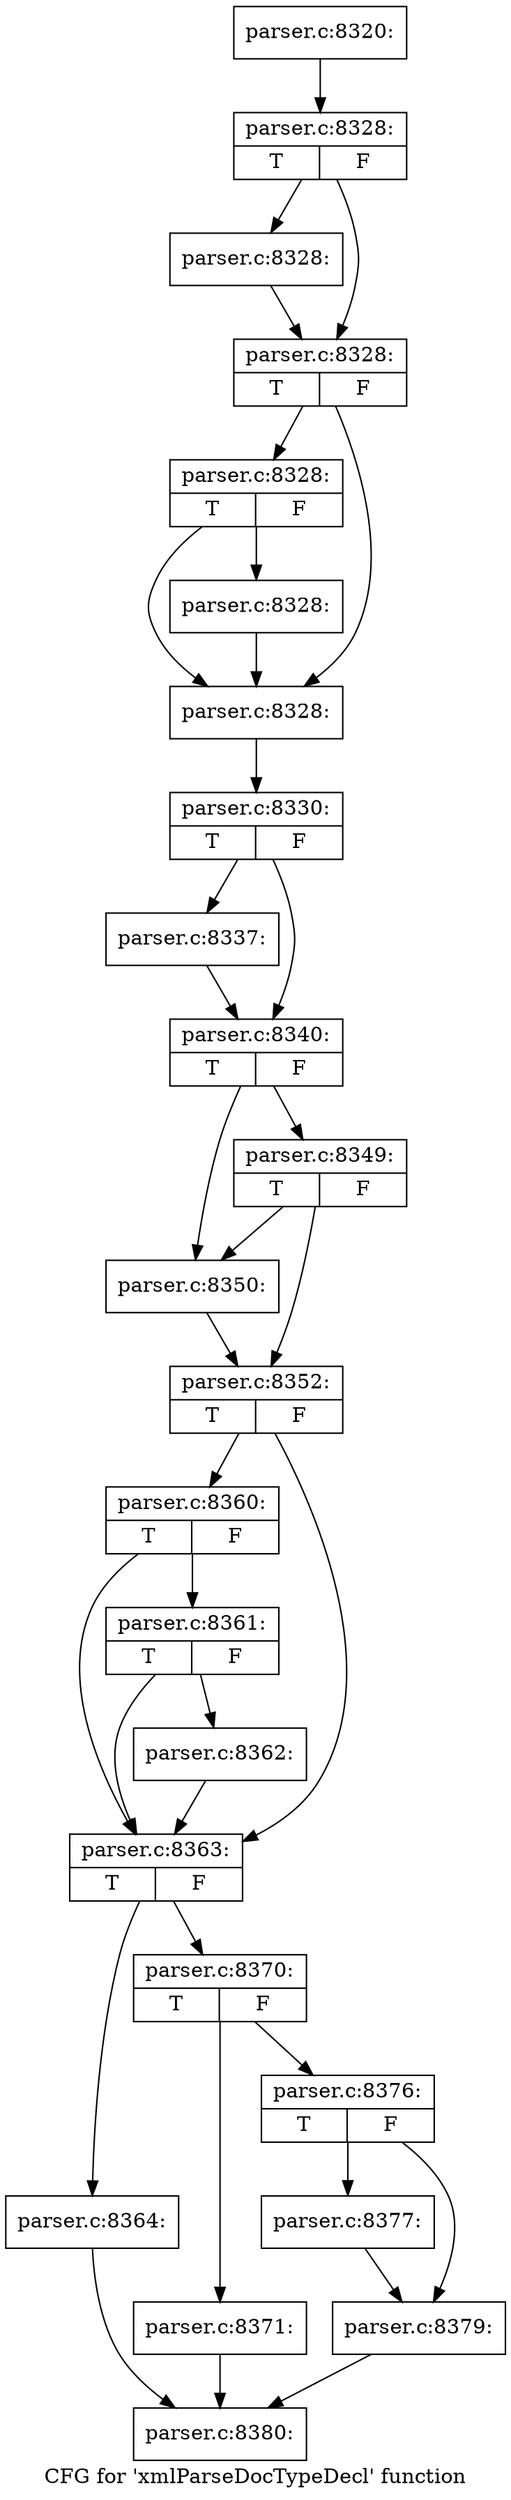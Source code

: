 digraph "CFG for 'xmlParseDocTypeDecl' function" {
	label="CFG for 'xmlParseDocTypeDecl' function";

	Node0x46c9ab0 [shape=record,label="{parser.c:8320:}"];
	Node0x46c9ab0 -> Node0x46ca9b0;
	Node0x46ca9b0 [shape=record,label="{parser.c:8328:|{<s0>T|<s1>F}}"];
	Node0x46ca9b0 -> Node0x46cb480;
	Node0x46ca9b0 -> Node0x46cb4d0;
	Node0x46cb480 [shape=record,label="{parser.c:8328:}"];
	Node0x46cb480 -> Node0x46cb4d0;
	Node0x46cb4d0 [shape=record,label="{parser.c:8328:|{<s0>T|<s1>F}}"];
	Node0x46cb4d0 -> Node0x46cbbb0;
	Node0x46cb4d0 -> Node0x46cbb60;
	Node0x46cbbb0 [shape=record,label="{parser.c:8328:|{<s0>T|<s1>F}}"];
	Node0x46cbbb0 -> Node0x46cbb10;
	Node0x46cbbb0 -> Node0x46cbb60;
	Node0x46cbb10 [shape=record,label="{parser.c:8328:}"];
	Node0x46cbb10 -> Node0x46cbb60;
	Node0x46cbb60 [shape=record,label="{parser.c:8328:}"];
	Node0x46cbb60 -> Node0x46ca910;
	Node0x46ca910 [shape=record,label="{parser.c:8330:|{<s0>T|<s1>F}}"];
	Node0x46ca910 -> Node0x46ca960;
	Node0x46ca910 -> Node0x46cc910;
	Node0x46ca960 [shape=record,label="{parser.c:8337:}"];
	Node0x46ca960 -> Node0x46cc910;
	Node0x46cc910 [shape=record,label="{parser.c:8340:|{<s0>T|<s1>F}}"];
	Node0x46cc910 -> Node0x46cd810;
	Node0x46cc910 -> Node0x46cd8b0;
	Node0x46cd8b0 [shape=record,label="{parser.c:8349:|{<s0>T|<s1>F}}"];
	Node0x46cd8b0 -> Node0x46cd810;
	Node0x46cd8b0 -> Node0x46cd860;
	Node0x46cd810 [shape=record,label="{parser.c:8350:}"];
	Node0x46cd810 -> Node0x46cd860;
	Node0x46cd860 [shape=record,label="{parser.c:8352:|{<s0>T|<s1>F}}"];
	Node0x46cd860 -> Node0x46ce920;
	Node0x46cd860 -> Node0x46ce850;
	Node0x46ce920 [shape=record,label="{parser.c:8360:|{<s0>T|<s1>F}}"];
	Node0x46ce920 -> Node0x46ce8a0;
	Node0x46ce920 -> Node0x46ce850;
	Node0x46ce8a0 [shape=record,label="{parser.c:8361:|{<s0>T|<s1>F}}"];
	Node0x46ce8a0 -> Node0x46ce850;
	Node0x46ce8a0 -> Node0x46ce800;
	Node0x46ce800 [shape=record,label="{parser.c:8362:}"];
	Node0x46ce800 -> Node0x46ce850;
	Node0x46ce850 [shape=record,label="{parser.c:8363:|{<s0>T|<s1>F}}"];
	Node0x46ce850 -> Node0x46cfc90;
	Node0x46ce850 -> Node0x46cfce0;
	Node0x46cfc90 [shape=record,label="{parser.c:8364:}"];
	Node0x46cfc90 -> Node0x46c9de0;
	Node0x46cfce0 [shape=record,label="{parser.c:8370:|{<s0>T|<s1>F}}"];
	Node0x46cfce0 -> Node0x46d01c0;
	Node0x46cfce0 -> Node0x46d0210;
	Node0x46d01c0 [shape=record,label="{parser.c:8371:}"];
	Node0x46d01c0 -> Node0x46c9de0;
	Node0x46d0210 [shape=record,label="{parser.c:8376:|{<s0>T|<s1>F}}"];
	Node0x46d0210 -> Node0x46d0880;
	Node0x46d0210 -> Node0x46d08d0;
	Node0x46d0880 [shape=record,label="{parser.c:8377:}"];
	Node0x46d0880 -> Node0x46d08d0;
	Node0x46d08d0 [shape=record,label="{parser.c:8379:}"];
	Node0x46d08d0 -> Node0x46c9de0;
	Node0x46c9de0 [shape=record,label="{parser.c:8380:}"];
}
